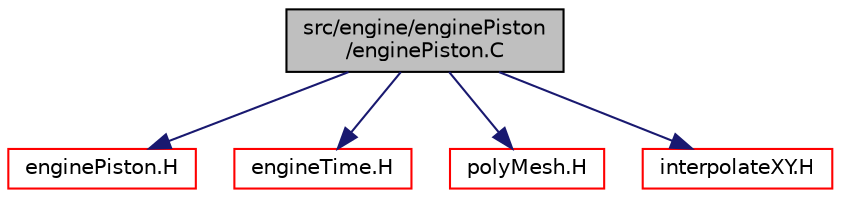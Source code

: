 digraph "src/engine/enginePiston/enginePiston.C"
{
  bgcolor="transparent";
  edge [fontname="Helvetica",fontsize="10",labelfontname="Helvetica",labelfontsize="10"];
  node [fontname="Helvetica",fontsize="10",shape=record];
  Node1 [label="src/engine/enginePiston\l/enginePiston.C",height=0.2,width=0.4,color="black", fillcolor="grey75", style="filled", fontcolor="black"];
  Node1 -> Node2 [color="midnightblue",fontsize="10",style="solid",fontname="Helvetica"];
  Node2 [label="enginePiston.H",height=0.2,width=0.4,color="red",URL="$a05127.html"];
  Node1 -> Node3 [color="midnightblue",fontsize="10",style="solid",fontname="Helvetica"];
  Node3 [label="engineTime.H",height=0.2,width=0.4,color="red",URL="$a05129.html"];
  Node1 -> Node4 [color="midnightblue",fontsize="10",style="solid",fontname="Helvetica"];
  Node4 [label="polyMesh.H",height=0.2,width=0.4,color="red",URL="$a08974.html"];
  Node1 -> Node5 [color="midnightblue",fontsize="10",style="solid",fontname="Helvetica"];
  Node5 [label="interpolateXY.H",height=0.2,width=0.4,color="red",URL="$a08551.html",tooltip="Interpolates y values from one curve to another with a different x distribution. "];
}
